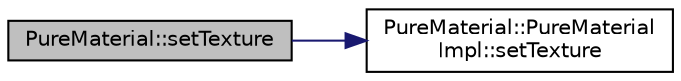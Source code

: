 digraph "PureMaterial::setTexture"
{
 // LATEX_PDF_SIZE
  edge [fontname="Helvetica",fontsize="10",labelfontname="Helvetica",labelfontsize="10"];
  node [fontname="Helvetica",fontsize="10",shape=record];
  rankdir="LR";
  Node1 [label="PureMaterial::setTexture",height=0.2,width=0.4,color="black", fillcolor="grey75", style="filled", fontcolor="black",tooltip="Sets the texture of the material on the specified level."];
  Node1 -> Node2 [color="midnightblue",fontsize="10",style="solid",fontname="Helvetica"];
  Node2 [label="PureMaterial::PureMaterial\lImpl::setTexture",height=0.2,width=0.4,color="black", fillcolor="white", style="filled",URL="$class_pure_material_1_1_pure_material_impl.html#ad16f75a0f304868dbd8b89a873fd6d2a",tooltip=" "];
}
